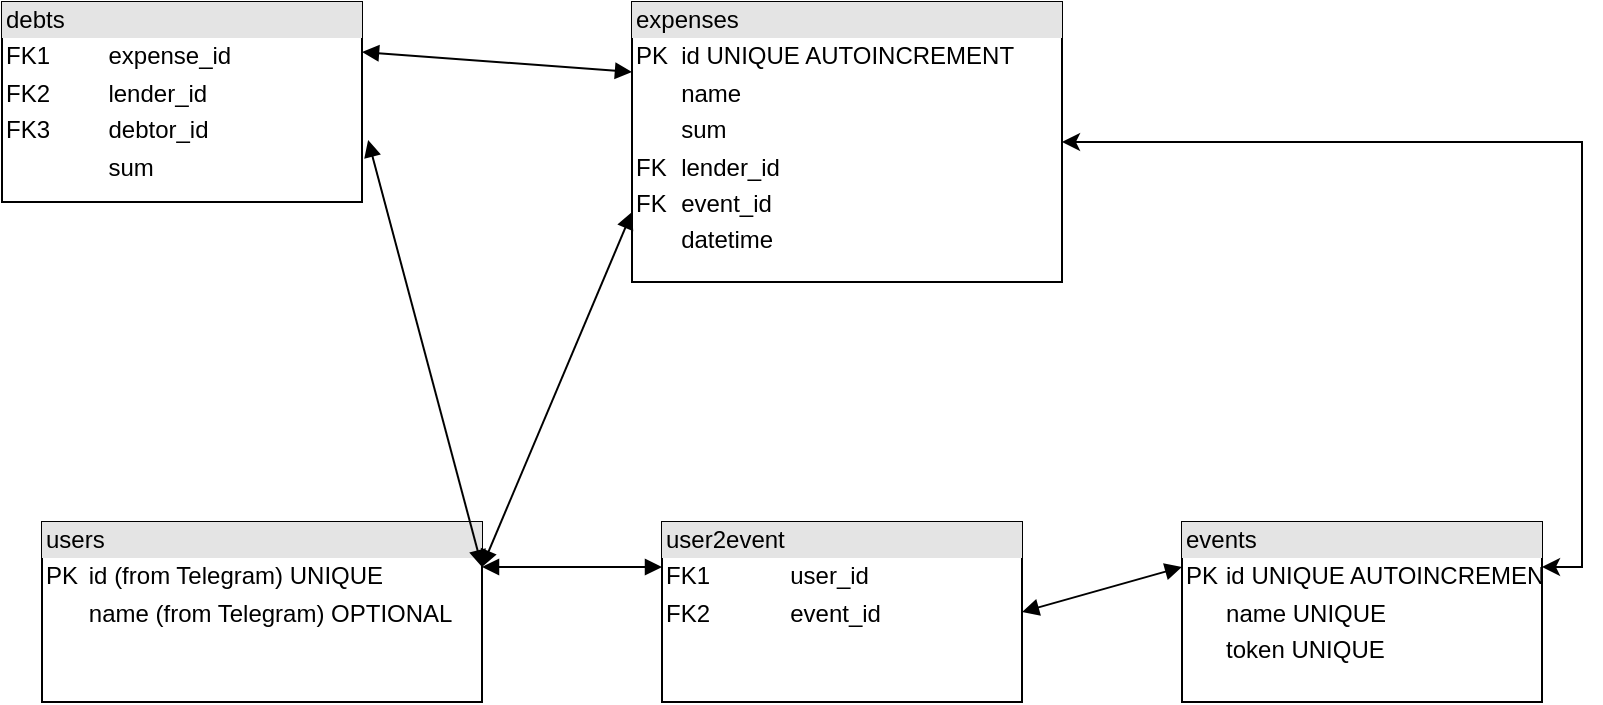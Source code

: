 <mxfile version="14.5.1" type="device"><diagram id="LNUk67FnC8KrFoEdAwW_" name="Page-1"><mxGraphModel dx="2062" dy="1135" grid="1" gridSize="10" guides="1" tooltips="1" connect="1" arrows="1" fold="1" page="1" pageScale="1" pageWidth="850" pageHeight="1100" math="0" shadow="0"><root><mxCell id="0"/><mxCell id="1" parent="0"/><mxCell id="xk2bbQCyJeM1I5sh_zNe-2" value="&lt;div style=&quot;box-sizing: border-box ; width: 100% ; background: #e4e4e4 ; padding: 2px&quot;&gt;events&lt;br&gt;&lt;/div&gt;&lt;table style=&quot;width: 100% ; font-size: 1em&quot; cellspacing=&quot;0&quot; cellpadding=&quot;2&quot;&gt;&lt;tbody&gt;&lt;tr&gt;&lt;td&gt;PK&lt;/td&gt;&lt;td&gt;id UNIQUE AUTOINCREMENT&lt;br&gt;&lt;/td&gt;&lt;/tr&gt;&lt;tr&gt;&lt;td&gt;&lt;br&gt;&lt;/td&gt;&lt;td&gt;name UNIQUE&lt;br&gt;&lt;/td&gt;&lt;/tr&gt;&lt;tr&gt;&lt;td&gt;&lt;br&gt;&lt;/td&gt;&lt;td&gt;token UNIQUE&lt;br&gt;&lt;/td&gt;&lt;/tr&gt;&lt;/tbody&gt;&lt;/table&gt;" style="verticalAlign=top;align=left;overflow=fill;html=1;" parent="1" vertex="1"><mxGeometry x="590" y="550" width="180" height="90" as="geometry"/></mxCell><mxCell id="xk2bbQCyJeM1I5sh_zNe-3" value="&lt;div style=&quot;box-sizing: border-box ; width: 100% ; background: #e4e4e4 ; padding: 2px&quot;&gt;user2event&lt;br&gt;&lt;/div&gt;&lt;table style=&quot;width: 100% ; font-size: 1em&quot; cellspacing=&quot;0&quot; cellpadding=&quot;2&quot;&gt;&lt;tbody&gt;&lt;tr&gt;&lt;td&gt;FK1&lt;/td&gt;&lt;td&gt;user_id&lt;/td&gt;&lt;/tr&gt;&lt;tr&gt;&lt;td&gt;FK2&lt;/td&gt;&lt;td&gt;event_id&lt;/td&gt;&lt;/tr&gt;&lt;tr&gt;&lt;td&gt;&lt;br&gt;&lt;/td&gt;&lt;td&gt;&lt;br&gt;&lt;/td&gt;&lt;/tr&gt;&lt;/tbody&gt;&lt;/table&gt;" style="verticalAlign=top;align=left;overflow=fill;html=1;" parent="1" vertex="1"><mxGeometry x="330" y="550" width="180" height="90" as="geometry"/></mxCell><mxCell id="xk2bbQCyJeM1I5sh_zNe-5" value="" style="endArrow=block;startArrow=block;endFill=1;startFill=1;html=1;entryX=0;entryY=0.25;entryDx=0;entryDy=0;exitX=1;exitY=0.5;exitDx=0;exitDy=0;" parent="1" source="xk2bbQCyJeM1I5sh_zNe-3" target="xk2bbQCyJeM1I5sh_zNe-2" edge="1"><mxGeometry width="160" relative="1" as="geometry"><mxPoint x="340" y="590" as="sourcePoint"/><mxPoint x="500" y="590" as="targetPoint"/></mxGeometry></mxCell><mxCell id="xk2bbQCyJeM1I5sh_zNe-6" value="" style="endArrow=block;startArrow=block;endFill=1;startFill=1;html=1;entryX=0;entryY=0.25;entryDx=0;entryDy=0;exitX=1;exitY=0.25;exitDx=0;exitDy=0;" parent="1" source="xk2bbQCyJeM1I5sh_zNe-1" target="xk2bbQCyJeM1I5sh_zNe-3" edge="1"><mxGeometry width="160" relative="1" as="geometry"><mxPoint x="140" y="570" as="sourcePoint"/><mxPoint x="500" y="590" as="targetPoint"/></mxGeometry></mxCell><mxCell id="xk2bbQCyJeM1I5sh_zNe-1" value="&lt;div style=&quot;box-sizing: border-box ; width: 100% ; background: #e4e4e4 ; padding: 2px&quot;&gt;users&lt;br&gt;&lt;/div&gt;&lt;table style=&quot;width: 100% ; font-size: 1em&quot; cellspacing=&quot;0&quot; cellpadding=&quot;2&quot;&gt;&lt;tbody&gt;&lt;tr&gt;&lt;td&gt;PK&lt;/td&gt;&lt;td&gt;id (from Telegram) UNIQUE&lt;br&gt;&lt;/td&gt;&lt;/tr&gt;&lt;tr&gt;&lt;td&gt;&lt;br&gt;&lt;/td&gt;&lt;td&gt;name (from Telegram) OPTIONAL&lt;br&gt;&lt;/td&gt;&lt;/tr&gt;&lt;tr&gt;&lt;td&gt;&lt;br&gt;&lt;/td&gt;&lt;td&gt;&lt;br&gt;&lt;/td&gt;&lt;/tr&gt;&lt;/tbody&gt;&lt;/table&gt;" style="verticalAlign=top;align=left;overflow=fill;html=1;" parent="1" vertex="1"><mxGeometry x="20" y="550" width="220" height="90" as="geometry"/></mxCell><mxCell id="xk2bbQCyJeM1I5sh_zNe-9" value="&lt;div style=&quot;box-sizing: border-box ; width: 100% ; background: #e4e4e4 ; padding: 2px&quot;&gt;user2event&lt;/div&gt;&lt;table style=&quot;width: 100% ; font-size: 1em&quot; cellspacing=&quot;0&quot; cellpadding=&quot;2&quot;&gt;&lt;tbody&gt;&lt;tr&gt;&lt;td&gt;FK1&lt;br&gt;&lt;/td&gt;&lt;td&gt;user_id&lt;br&gt;&lt;/td&gt;&lt;/tr&gt;&lt;tr&gt;&lt;td&gt;FK2&lt;/td&gt;&lt;td&gt;event_id&lt;/td&gt;&lt;/tr&gt;&lt;tr&gt;&lt;td&gt;&lt;br&gt;&lt;/td&gt;&lt;td&gt;&lt;br&gt;&lt;/td&gt;&lt;/tr&gt;&lt;/tbody&gt;&lt;/table&gt;" style="verticalAlign=top;align=left;overflow=fill;html=1;" parent="1" vertex="1"><mxGeometry x="330" y="550" width="180" height="90" as="geometry"/></mxCell><mxCell id="xk2bbQCyJeM1I5sh_zNe-15" style="rounded=0;orthogonalLoop=1;jettySize=auto;html=1;exitX=1;exitY=0.5;exitDx=0;exitDy=0;entryX=1;entryY=0.25;entryDx=0;entryDy=0;edgeStyle=orthogonalEdgeStyle;startArrow=classic;startFill=1;" parent="1" source="xk2bbQCyJeM1I5sh_zNe-10" target="xk2bbQCyJeM1I5sh_zNe-2" edge="1"><mxGeometry relative="1" as="geometry"/></mxCell><mxCell id="xk2bbQCyJeM1I5sh_zNe-10" value="&lt;div style=&quot;box-sizing: border-box ; width: 100% ; background: #e4e4e4 ; padding: 2px&quot;&gt;expenses&lt;/div&gt;&lt;table style=&quot;width: 100% ; font-size: 1em&quot; cellspacing=&quot;0&quot; cellpadding=&quot;2&quot;&gt;&lt;tbody&gt;&lt;tr&gt;&lt;td&gt;PK&lt;/td&gt;&lt;td&gt;id UNIQUE AUTOINCREMENT&lt;br&gt;&lt;/td&gt;&lt;/tr&gt;&lt;tr&gt;&lt;td&gt;&lt;br&gt;&lt;/td&gt;&lt;td&gt;name&lt;/td&gt;&lt;/tr&gt;&lt;tr&gt;&lt;td&gt;&lt;br&gt;&lt;/td&gt;&lt;td&gt;sum&lt;/td&gt;&lt;/tr&gt;&lt;tr&gt;&lt;td&gt;FK&lt;/td&gt;&lt;td&gt;lender_id&lt;/td&gt;&lt;/tr&gt;&lt;tr&gt;&lt;td&gt;FK&lt;/td&gt;&lt;td&gt;event_id&lt;br&gt;&lt;/td&gt;&lt;/tr&gt;&lt;tr&gt;&lt;td&gt;&lt;br&gt;&lt;/td&gt;&lt;td&gt;datetime&lt;/td&gt;&lt;/tr&gt;&lt;/tbody&gt;&lt;/table&gt;" style="verticalAlign=top;align=left;overflow=fill;html=1;" parent="1" vertex="1"><mxGeometry x="315" y="290" width="215" height="140" as="geometry"/></mxCell><mxCell id="xk2bbQCyJeM1I5sh_zNe-11" value="" style="endArrow=block;startArrow=block;endFill=1;startFill=1;html=1;entryX=0;entryY=0.75;entryDx=0;entryDy=0;exitX=1;exitY=0.25;exitDx=0;exitDy=0;" parent="1" source="xk2bbQCyJeM1I5sh_zNe-1" target="xk2bbQCyJeM1I5sh_zNe-10" edge="1"><mxGeometry width="160" relative="1" as="geometry"><mxPoint x="340" y="590" as="sourcePoint"/><mxPoint x="500" y="590" as="targetPoint"/></mxGeometry></mxCell><mxCell id="xk2bbQCyJeM1I5sh_zNe-12" value="&lt;div style=&quot;box-sizing: border-box ; width: 100% ; background: #e4e4e4 ; padding: 2px&quot;&gt;debts&lt;/div&gt;&lt;table style=&quot;width: 100% ; font-size: 1em&quot; cellspacing=&quot;0&quot; cellpadding=&quot;2&quot;&gt;&lt;tbody&gt;&lt;tr&gt;&lt;td&gt;FK1&lt;/td&gt;&lt;td&gt;expense_id&lt;/td&gt;&lt;/tr&gt;&lt;tr&gt;&lt;td&gt;FK2&lt;/td&gt;&lt;td&gt;lender_id&lt;br&gt;&lt;/td&gt;&lt;/tr&gt;&lt;tr&gt;&lt;td&gt;FK3&lt;/td&gt;&lt;td&gt;debtor_id&lt;/td&gt;&lt;/tr&gt;&lt;tr&gt;&lt;td&gt;&lt;br&gt;&lt;/td&gt;&lt;td&gt;sum&lt;/td&gt;&lt;/tr&gt;&lt;/tbody&gt;&lt;/table&gt;" style="verticalAlign=top;align=left;overflow=fill;html=1;" parent="1" vertex="1"><mxGeometry y="290" width="180" height="100" as="geometry"/></mxCell><mxCell id="xk2bbQCyJeM1I5sh_zNe-13" value="" style="endArrow=block;startArrow=block;endFill=1;startFill=1;html=1;exitX=1.017;exitY=0.69;exitDx=0;exitDy=0;exitPerimeter=0;entryX=1;entryY=0.25;entryDx=0;entryDy=0;" parent="1" source="xk2bbQCyJeM1I5sh_zNe-12" target="xk2bbQCyJeM1I5sh_zNe-1" edge="1"><mxGeometry width="160" relative="1" as="geometry"><mxPoint x="340" y="590" as="sourcePoint"/><mxPoint x="240" y="570" as="targetPoint"/></mxGeometry></mxCell><mxCell id="xk2bbQCyJeM1I5sh_zNe-14" value="" style="endArrow=block;startArrow=block;endFill=1;startFill=1;html=1;exitX=1;exitY=0.25;exitDx=0;exitDy=0;entryX=0;entryY=0.25;entryDx=0;entryDy=0;" parent="1" source="xk2bbQCyJeM1I5sh_zNe-12" target="xk2bbQCyJeM1I5sh_zNe-10" edge="1"><mxGeometry width="160" relative="1" as="geometry"><mxPoint x="340" y="590" as="sourcePoint"/><mxPoint x="500" y="590" as="targetPoint"/></mxGeometry></mxCell></root></mxGraphModel></diagram></mxfile>